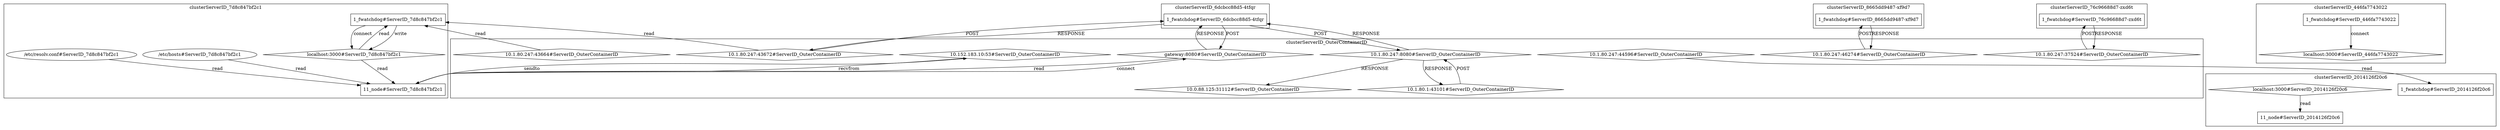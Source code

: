 digraph G {
	"10.1.80.247:43664#ServerID_OuterContainerID"->"1_fwatchdog#ServerID_7d8c847bf2c1"[ label="read" ];
	"1_fwatchdog#ServerID_7d8c847bf2c1"->"localhost:3000#ServerID_7d8c847bf2c1"[ label="write" ];
	"localhost:3000#ServerID_7d8c847bf2c1"->"1_fwatchdog#ServerID_7d8c847bf2c1"[ label="read" ];
	"1_fwatchdog#ServerID_7d8c847bf2c1"->"localhost:3000#ServerID_7d8c847bf2c1"[ label="connect" ];
	"10.1.80.247:43672#ServerID_OuterContainerID"->"1_fwatchdog#ServerID_7d8c847bf2c1"[ label="read" ];
	"10.1.80.247:44596#ServerID_OuterContainerID"->"1_fwatchdog#ServerID_2014126f20c6"[ label="read" ];
	"10.152.183.10:53#ServerID_OuterContainerID"->"11_node#ServerID_7d8c847bf2c1"[ label="recvfrom" ];
	"/etc/hosts#ServerID_7d8c847bf2c1"->"11_node#ServerID_7d8c847bf2c1"[ label="read" ];
	"/etc/resolv.conf#ServerID_7d8c847bf2c1"->"11_node#ServerID_7d8c847bf2c1"[ label="read" ];
	"11_node#ServerID_7d8c847bf2c1"->"10.152.183.10:53#ServerID_OuterContainerID"[ label="sendto" ];
	"11_node#ServerID_7d8c847bf2c1"->"gateway:8080#ServerID_OuterContainerID"[ label="connect" ];
	"1_fwatchdog#ServerID_446fa7743022"->"localhost:3000#ServerID_446fa7743022"[ label="connect" ];
	"localhost:3000#ServerID_7d8c847bf2c1"->"11_node#ServerID_7d8c847bf2c1"[ label="read" ];
	"gateway:8080#ServerID_OuterContainerID"->"11_node#ServerID_7d8c847bf2c1"[ label="read" ];
	"10.1.80.247:43672#ServerID_OuterContainerID"->"1_fwatchdog#ServerID_6dcbcc88d5-4tfqr"[ label="POST" ];
	"1_fwatchdog#ServerID_6dcbcc88d5-4tfqr"->"gateway:8080#ServerID_OuterContainerID"[ label="POST" ];
	"1_fwatchdog#ServerID_6dcbcc88d5-4tfqr"->"10.1.80.247:8080#ServerID_OuterContainerID"[ label="POST" ];
	"10.1.80.247:46274#ServerID_OuterContainerID"->"1_fwatchdog#ServerID_8665dd9487-xf9d7"[ label="POST" ];
	"1_fwatchdog#ServerID_8665dd9487-xf9d7"->"10.1.80.247:46274#ServerID_OuterContainerID"[ label="RESPONSE" ];
	"10.1.80.247:8080#ServerID_OuterContainerID"->"1_fwatchdog#ServerID_6dcbcc88d5-4tfqr"[ label="RESPONSE" ];
	"gateway:8080#ServerID_OuterContainerID"->"1_fwatchdog#ServerID_6dcbcc88d5-4tfqr"[ label="RESPONSE" ];
	"10.1.80.247:37524#ServerID_OuterContainerID"->"1_fwatchdog#ServerID_76c96688d7-zxd6t"[ label="POST" ];
	"1_fwatchdog#ServerID_76c96688d7-zxd6t"->"10.1.80.247:37524#ServerID_OuterContainerID"[ label="RESPONSE" ];
	"1_fwatchdog#ServerID_6dcbcc88d5-4tfqr"->"10.1.80.247:43672#ServerID_OuterContainerID"[ label="RESPONSE" ];
	"localhost:3000#ServerID_2014126f20c6"->"11_node#ServerID_2014126f20c6"[ label="read" ];
	"10.1.80.1:43101#ServerID_OuterContainerID"->"10.1.80.247:8080#ServerID_OuterContainerID"[ label="POST" ];
	"10.1.80.247:8080#ServerID_OuterContainerID"->"10.1.80.1:43101#ServerID_OuterContainerID"[ label="RESPONSE" ];
	"10.1.80.247:8080#ServerID_OuterContainerID"->"10.0.88.125:31112#ServerID_OuterContainerID"[ label="RESPONSE" ];
	subgraph "clusterServerID_2014126f20c6" {
	label="clusterServerID_2014126f20c6";
	"11_node#ServerID_2014126f20c6" [ shape=box ];
	"1_fwatchdog#ServerID_2014126f20c6" [ shape=box ];
	"localhost:3000#ServerID_2014126f20c6" [ shape=diamond ];

}
;
	subgraph "clusterServerID_446fa7743022" {
	label="clusterServerID_446fa7743022";
	"1_fwatchdog#ServerID_446fa7743022" [ shape=box ];
	"localhost:3000#ServerID_446fa7743022" [ shape=diamond ];

}
;
	subgraph "clusterServerID_6dcbcc88d5-4tfqr" {
	label="clusterServerID_6dcbcc88d5-4tfqr";
	"1_fwatchdog#ServerID_6dcbcc88d5-4tfqr" [ shape=box ];

}
;
	subgraph "clusterServerID_76c96688d7-zxd6t" {
	label="clusterServerID_76c96688d7-zxd6t";
	"1_fwatchdog#ServerID_76c96688d7-zxd6t" [ shape=box ];

}
;
	subgraph "clusterServerID_7d8c847bf2c1" {
	label="clusterServerID_7d8c847bf2c1";
	"/etc/hosts#ServerID_7d8c847bf2c1" [ shape=ellipse ];
	"/etc/resolv.conf#ServerID_7d8c847bf2c1" [ shape=ellipse ];
	"11_node#ServerID_7d8c847bf2c1" [ shape=box ];
	"1_fwatchdog#ServerID_7d8c847bf2c1" [ shape=box ];
	"localhost:3000#ServerID_7d8c847bf2c1" [ shape=diamond ];

}
;
	subgraph "clusterServerID_8665dd9487-xf9d7" {
	label="clusterServerID_8665dd9487-xf9d7";
	"1_fwatchdog#ServerID_8665dd9487-xf9d7" [ shape=box ];

}
;
	subgraph "clusterServerID_OuterContainerID" {
	label="clusterServerID_OuterContainerID";
	"10.0.88.125:31112#ServerID_OuterContainerID" [ shape=diamond ];
	"10.1.80.1:43101#ServerID_OuterContainerID" [ shape=diamond ];
	"10.1.80.247:37524#ServerID_OuterContainerID" [ shape=diamond ];
	"10.1.80.247:43664#ServerID_OuterContainerID" [ shape=diamond ];
	"10.1.80.247:43672#ServerID_OuterContainerID" [ shape=diamond ];
	"10.1.80.247:44596#ServerID_OuterContainerID" [ shape=diamond ];
	"10.1.80.247:46274#ServerID_OuterContainerID" [ shape=diamond ];
	"10.1.80.247:8080#ServerID_OuterContainerID" [ shape=diamond ];
	"10.152.183.10:53#ServerID_OuterContainerID" [ shape=diamond ];
	"gateway:8080#ServerID_OuterContainerID" [ shape=diamond ];

}
;

}
